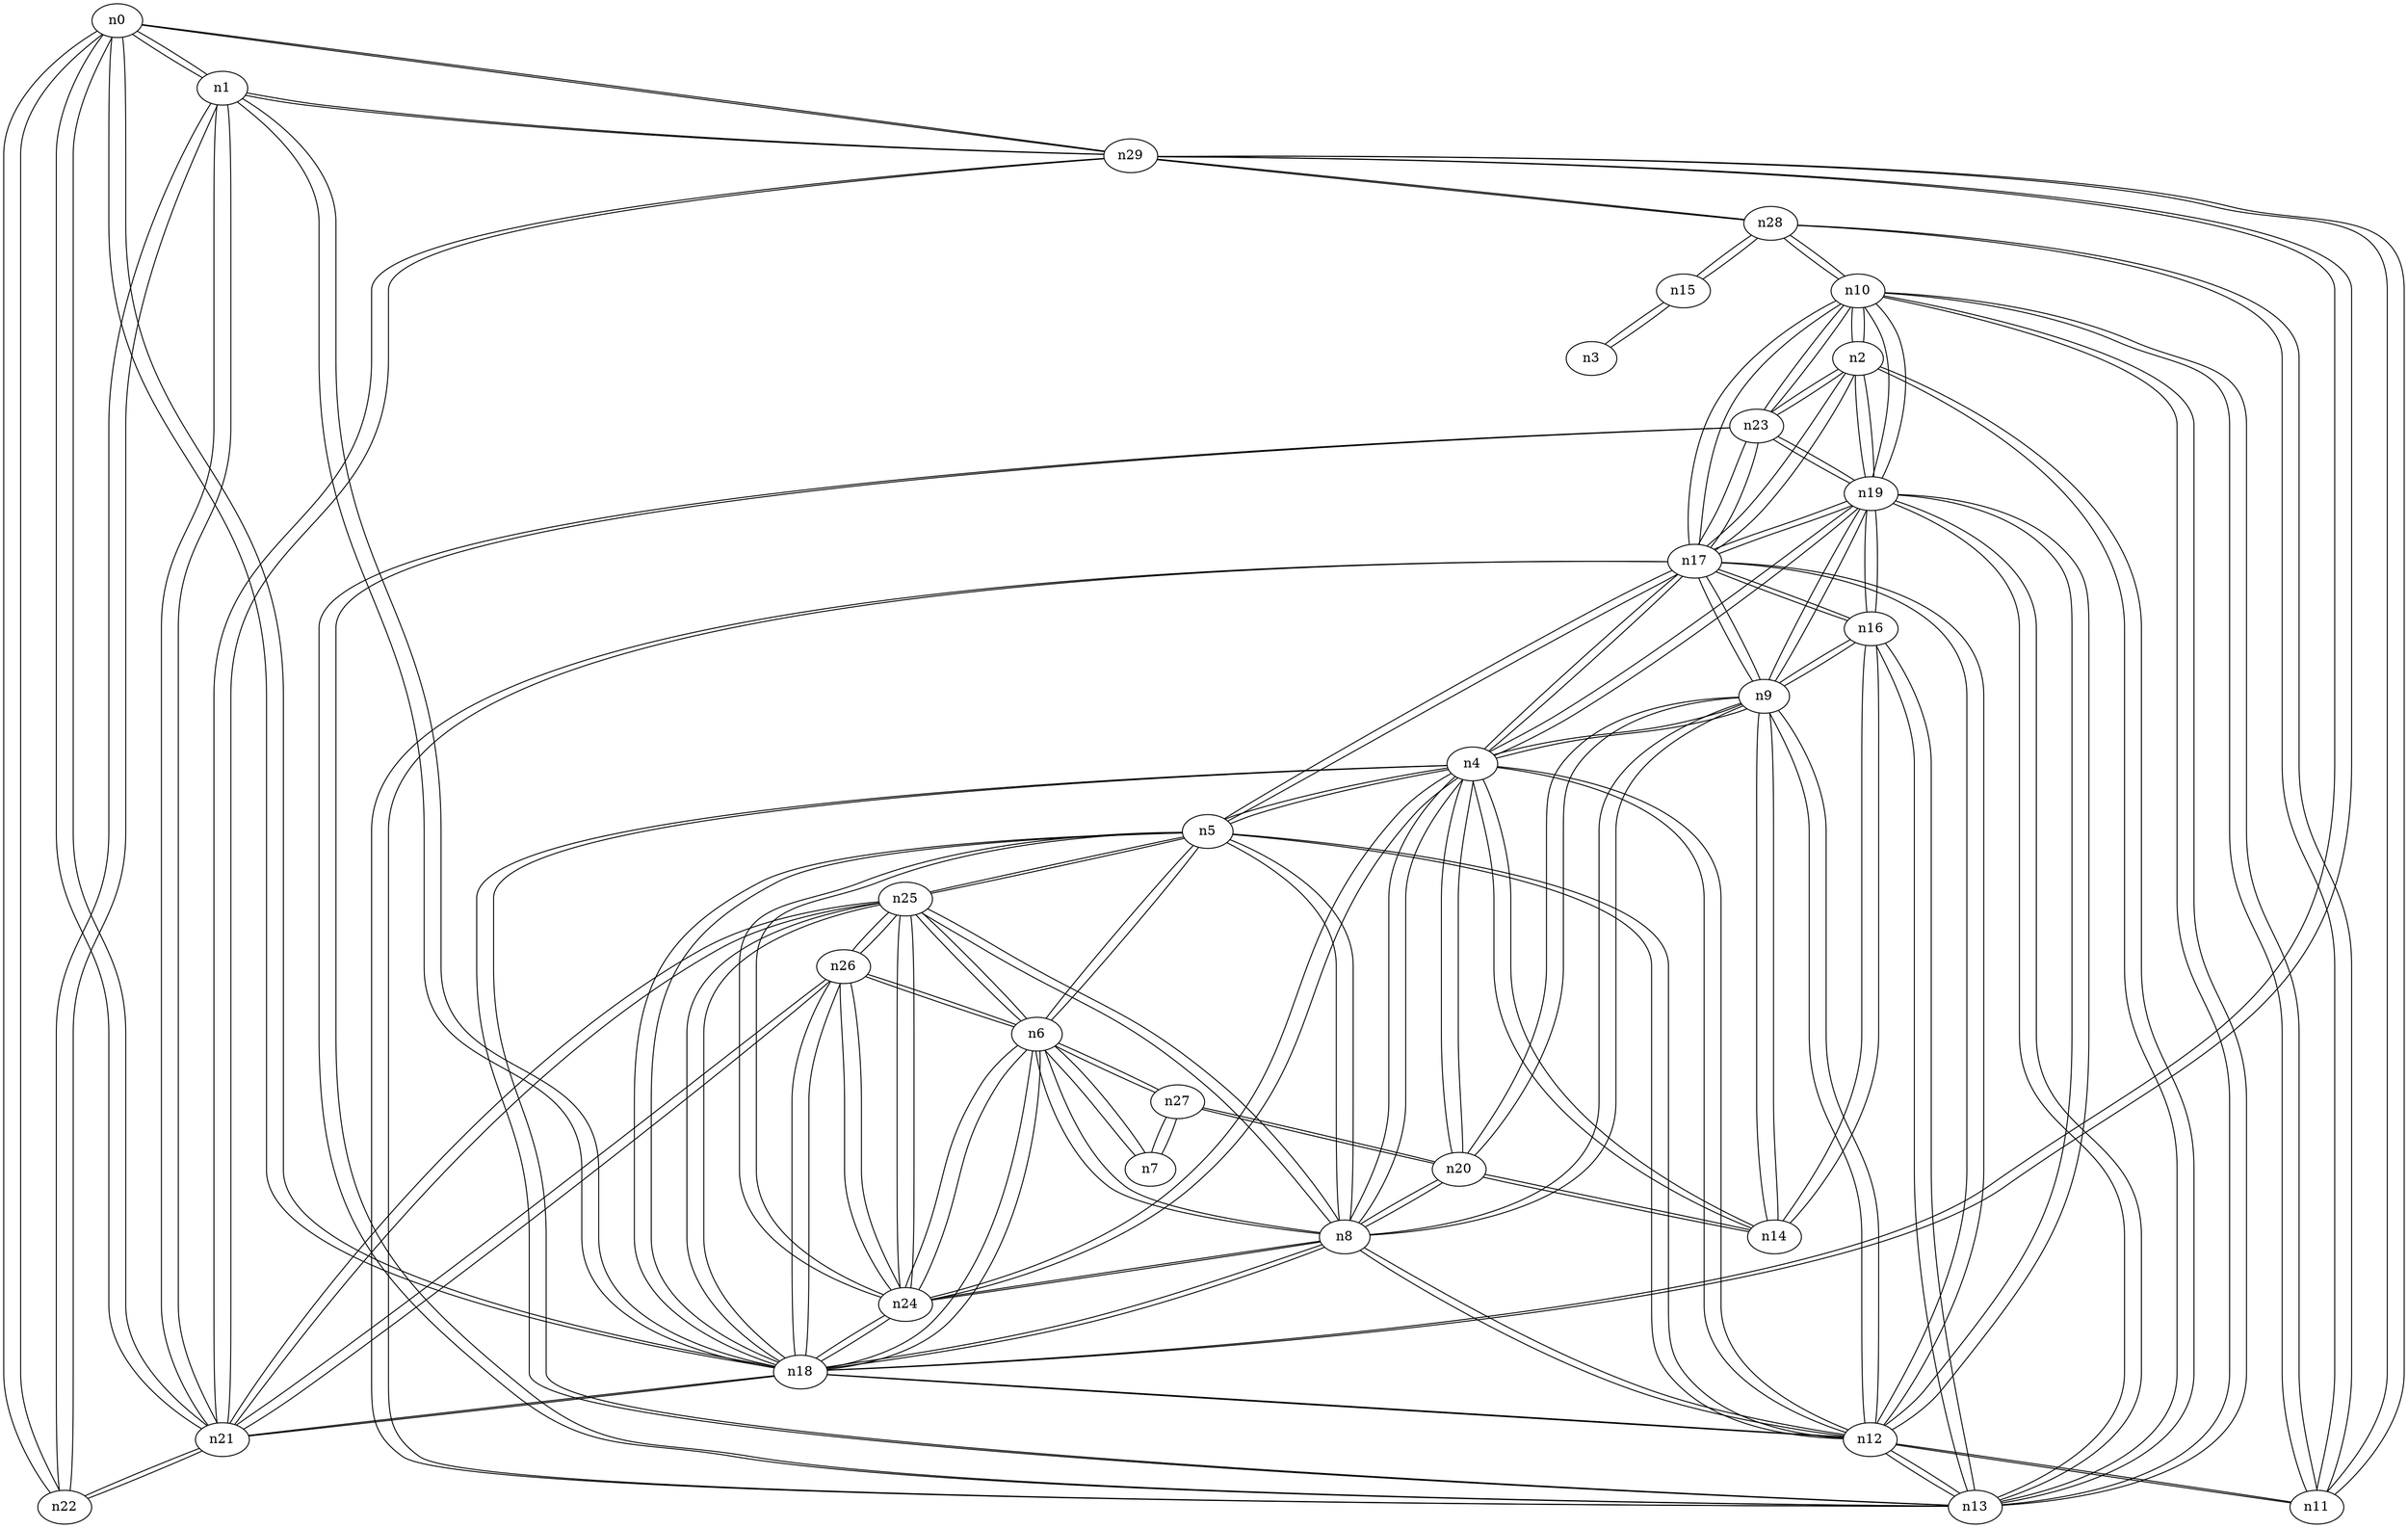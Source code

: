 graph {
n0;
n1;
n2;
n3;
n4;
n5;
n6;
n7;
n8;
n9;
n10;
n11;
n12;
n13;
n14;
n15;
n16;
n17;
n18;
n19;
n20;
n21;
n22;
n23;
n24;
n25;
n26;
n27;
n28;
n29;
n0 -- n1;
n0 -- n21;
n0 -- n18;
n0 -- n22;
n0 -- n29;
n1 -- n0;
n1 -- n21;
n1 -- n18;
n1 -- n22;
n1 -- n29;
n2 -- n23;
n2 -- n10;
n2 -- n17;
n2 -- n19;
n2 -- n13;
n3 -- n15;
n4 -- n17;
n4 -- n19;
n4 -- n13;
n4 -- n8;
n4 -- n24;
n4 -- n12;
n4 -- n14;
n4 -- n20;
n4 -- n9;
n4 -- n5;
n5 -- n17;
n5 -- n8;
n5 -- n24;
n5 -- n6;
n5 -- n4;
n5 -- n12;
n5 -- n25;
n5 -- n18;
n6 -- n8;
n6 -- n26;
n6 -- n24;
n6 -- n7;
n6 -- n25;
n6 -- n18;
n6 -- n27;
n6 -- n5;
n7 -- n6;
n7 -- n27;
n8 -- n24;
n8 -- n6;
n8 -- n4;
n8 -- n12;
n8 -- n25;
n8 -- n20;
n8 -- n9;
n8 -- n18;
n8 -- n5;
n9 -- n17;
n9 -- n19;
n9 -- n8;
n9 -- n4;
n9 -- n12;
n9 -- n16;
n9 -- n14;
n9 -- n20;
n10 -- n23;
n10 -- n2;
n10 -- n17;
n10 -- n19;
n10 -- n11;
n10 -- n13;
n10 -- n28;
n11 -- n10;
n11 -- n28;
n11 -- n12;
n11 -- n29;
n12 -- n17;
n12 -- n19;
n12 -- n11;
n12 -- n13;
n12 -- n8;
n12 -- n4;
n12 -- n9;
n12 -- n18;
n12 -- n5;
n13 -- n23;
n13 -- n2;
n13 -- n10;
n13 -- n17;
n13 -- n19;
n13 -- n4;
n13 -- n12;
n13 -- n16;
n14 -- n4;
n14 -- n16;
n14 -- n20;
n14 -- n9;
n15 -- n28;
n15 -- n3;
n16 -- n17;
n16 -- n19;
n16 -- n13;
n16 -- n14;
n16 -- n9;
n17 -- n23;
n17 -- n2;
n17 -- n10;
n17 -- n19;
n17 -- n13;
n17 -- n4;
n17 -- n12;
n17 -- n16;
n17 -- n9;
n17 -- n5;
n18 -- n0;
n18 -- n1;
n18 -- n8;
n18 -- n26;
n18 -- n24;
n18 -- n6;
n18 -- n12;
n18 -- n21;
n18 -- n25;
n18 -- n5;
n18 -- n29;
n19 -- n23;
n19 -- n2;
n19 -- n10;
n19 -- n17;
n19 -- n13;
n19 -- n4;
n19 -- n12;
n19 -- n16;
n19 -- n9;
n20 -- n8;
n20 -- n4;
n20 -- n14;
n20 -- n9;
n20 -- n27;
n21 -- n0;
n21 -- n1;
n21 -- n26;
n21 -- n25;
n21 -- n18;
n21 -- n22;
n21 -- n29;
n22 -- n0;
n22 -- n1;
n22 -- n21;
n23 -- n2;
n23 -- n10;
n23 -- n17;
n23 -- n19;
n23 -- n13;
n24 -- n8;
n24 -- n26;
n24 -- n6;
n24 -- n4;
n24 -- n25;
n24 -- n18;
n24 -- n5;
n25 -- n8;
n25 -- n26;
n25 -- n24;
n25 -- n6;
n25 -- n21;
n25 -- n18;
n25 -- n5;
n26 -- n24;
n26 -- n6;
n26 -- n21;
n26 -- n25;
n26 -- n18;
n27 -- n6;
n27 -- n7;
n27 -- n20;
n28 -- n10;
n28 -- n15;
n28 -- n11;
n28 -- n29;
n29 -- n0;
n29 -- n11;
n29 -- n1;
n29 -- n28;
n29 -- n21;
n29 -- n18;
}
